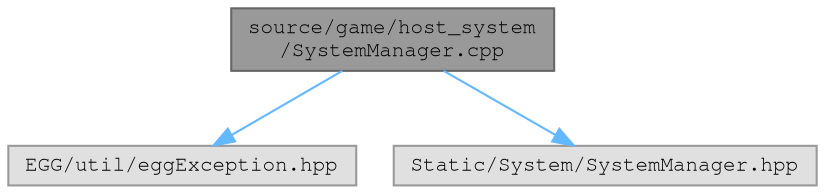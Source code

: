 digraph "source/game/host_system/SystemManager.cpp"
{
 // LATEX_PDF_SIZE
  bgcolor="transparent";
  edge [fontname=FreeMono,fontsize=10,labelfontname=FreeMono,labelfontsize=10];
  node [fontname=FreeMono,fontsize=10,shape=box,height=0.2,width=0.4];
  Node1 [label="source/game/host_system\l/SystemManager.cpp",height=0.2,width=0.4,color="gray40", fillcolor="grey60", style="filled", fontcolor="black",tooltip="System Manager implementations."];
  Node1 -> Node2 [color="steelblue1",style="solid"];
  Node2 [label="EGG/util/eggException.hpp",height=0.2,width=0.4,color="grey60", fillcolor="#E0E0E0", style="filled",tooltip=" "];
  Node1 -> Node3 [color="steelblue1",style="solid"];
  Node3 [label="Static/System/SystemManager.hpp",height=0.2,width=0.4,color="grey60", fillcolor="#E0E0E0", style="filled",tooltip=" "];
}
